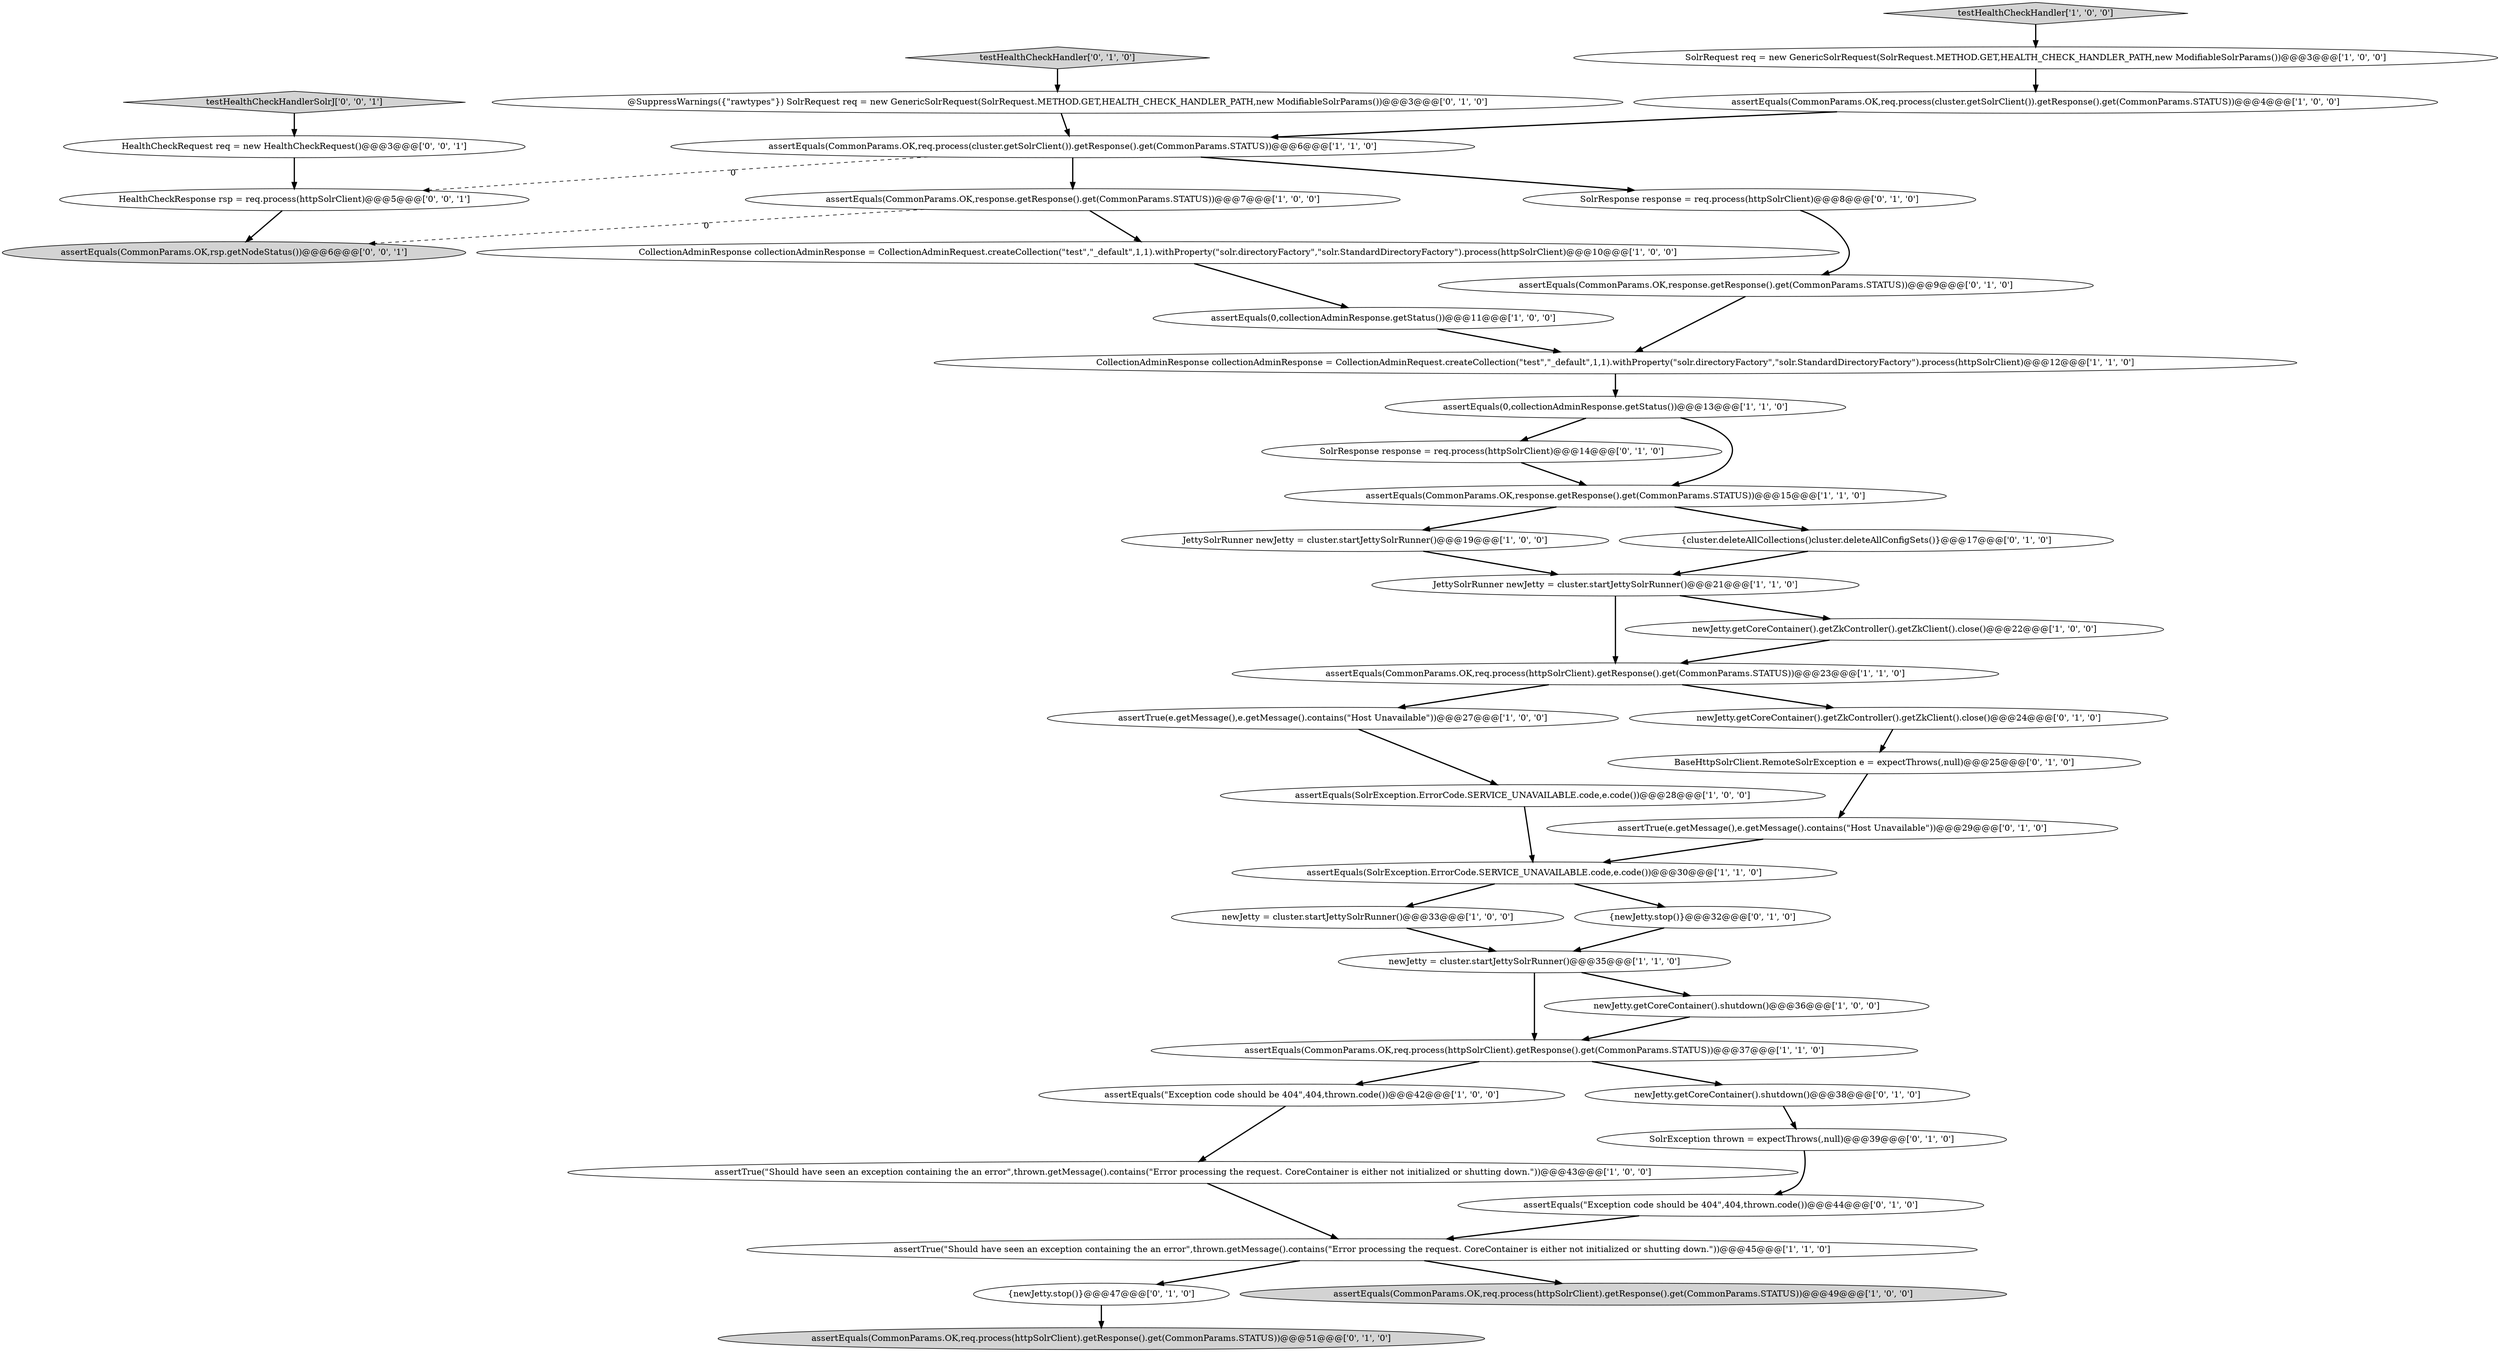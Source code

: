digraph {
32 [style = filled, label = "assertTrue(e.getMessage(),e.getMessage().contains(\"Host Unavailable\"))@@@29@@@['0', '1', '0']", fillcolor = white, shape = ellipse image = "AAA0AAABBB2BBB"];
0 [style = filled, label = "CollectionAdminResponse collectionAdminResponse = CollectionAdminRequest.createCollection(\"test\",\"_default\",1,1).withProperty(\"solr.directoryFactory\",\"solr.StandardDirectoryFactory\").process(httpSolrClient)@@@10@@@['1', '0', '0']", fillcolor = white, shape = ellipse image = "AAA0AAABBB1BBB"];
25 [style = filled, label = "assertEquals(CommonParams.OK,response.getResponse().get(CommonParams.STATUS))@@@9@@@['0', '1', '0']", fillcolor = white, shape = ellipse image = "AAA0AAABBB2BBB"];
27 [style = filled, label = "assertEquals(\"Exception code should be 404\",404,thrown.code())@@@44@@@['0', '1', '0']", fillcolor = white, shape = ellipse image = "AAA0AAABBB2BBB"];
30 [style = filled, label = "BaseHttpSolrClient.RemoteSolrException e = expectThrows(,null)@@@25@@@['0', '1', '0']", fillcolor = white, shape = ellipse image = "AAA0AAABBB2BBB"];
43 [style = filled, label = "testHealthCheckHandlerSolrJ['0', '0', '1']", fillcolor = lightgray, shape = diamond image = "AAA0AAABBB3BBB"];
4 [style = filled, label = "assertTrue(\"Should have seen an exception containing the an error\",thrown.getMessage().contains(\"Error processing the request. CoreContainer is either not initialized or shutting down.\"))@@@43@@@['1', '0', '0']", fillcolor = white, shape = ellipse image = "AAA0AAABBB1BBB"];
12 [style = filled, label = "testHealthCheckHandler['1', '0', '0']", fillcolor = lightgray, shape = diamond image = "AAA0AAABBB1BBB"];
9 [style = filled, label = "assertEquals(CommonParams.OK,req.process(httpSolrClient).getResponse().get(CommonParams.STATUS))@@@23@@@['1', '1', '0']", fillcolor = white, shape = ellipse image = "AAA0AAABBB1BBB"];
6 [style = filled, label = "assertTrue(e.getMessage(),e.getMessage().contains(\"Host Unavailable\"))@@@27@@@['1', '0', '0']", fillcolor = white, shape = ellipse image = "AAA0AAABBB1BBB"];
15 [style = filled, label = "assertEquals(\"Exception code should be 404\",404,thrown.code())@@@42@@@['1', '0', '0']", fillcolor = white, shape = ellipse image = "AAA0AAABBB1BBB"];
20 [style = filled, label = "newJetty.getCoreContainer().getZkController().getZkClient().close()@@@22@@@['1', '0', '0']", fillcolor = white, shape = ellipse image = "AAA0AAABBB1BBB"];
23 [style = filled, label = "assertEquals(CommonParams.OK,req.process(cluster.getSolrClient()).getResponse().get(CommonParams.STATUS))@@@6@@@['1', '1', '0']", fillcolor = white, shape = ellipse image = "AAA0AAABBB1BBB"];
11 [style = filled, label = "assertEquals(0,collectionAdminResponse.getStatus())@@@11@@@['1', '0', '0']", fillcolor = white, shape = ellipse image = "AAA0AAABBB1BBB"];
33 [style = filled, label = "SolrResponse response = req.process(httpSolrClient)@@@14@@@['0', '1', '0']", fillcolor = white, shape = ellipse image = "AAA0AAABBB2BBB"];
39 [style = filled, label = "assertEquals(CommonParams.OK,req.process(httpSolrClient).getResponse().get(CommonParams.STATUS))@@@51@@@['0', '1', '0']", fillcolor = lightgray, shape = ellipse image = "AAA0AAABBB2BBB"];
13 [style = filled, label = "assertEquals(CommonParams.OK,req.process(httpSolrClient).getResponse().get(CommonParams.STATUS))@@@37@@@['1', '1', '0']", fillcolor = white, shape = ellipse image = "AAA0AAABBB1BBB"];
5 [style = filled, label = "assertEquals(CommonParams.OK,response.getResponse().get(CommonParams.STATUS))@@@7@@@['1', '0', '0']", fillcolor = white, shape = ellipse image = "AAA0AAABBB1BBB"];
22 [style = filled, label = "JettySolrRunner newJetty = cluster.startJettySolrRunner()@@@21@@@['1', '1', '0']", fillcolor = white, shape = ellipse image = "AAA0AAABBB1BBB"];
40 [style = filled, label = "HealthCheckResponse rsp = req.process(httpSolrClient)@@@5@@@['0', '0', '1']", fillcolor = white, shape = ellipse image = "AAA0AAABBB3BBB"];
41 [style = filled, label = "HealthCheckRequest req = new HealthCheckRequest()@@@3@@@['0', '0', '1']", fillcolor = white, shape = ellipse image = "AAA0AAABBB3BBB"];
28 [style = filled, label = "{newJetty.stop()}@@@47@@@['0', '1', '0']", fillcolor = white, shape = ellipse image = "AAA0AAABBB2BBB"];
18 [style = filled, label = "assertEquals(SolrException.ErrorCode.SERVICE_UNAVAILABLE.code,e.code())@@@28@@@['1', '0', '0']", fillcolor = white, shape = ellipse image = "AAA0AAABBB1BBB"];
21 [style = filled, label = "CollectionAdminResponse collectionAdminResponse = CollectionAdminRequest.createCollection(\"test\",\"_default\",1,1).withProperty(\"solr.directoryFactory\",\"solr.StandardDirectoryFactory\").process(httpSolrClient)@@@12@@@['1', '1', '0']", fillcolor = white, shape = ellipse image = "AAA0AAABBB1BBB"];
36 [style = filled, label = "SolrException thrown = expectThrows(,null)@@@39@@@['0', '1', '0']", fillcolor = white, shape = ellipse image = "AAA0AAABBB2BBB"];
8 [style = filled, label = "assertEquals(CommonParams.OK,response.getResponse().get(CommonParams.STATUS))@@@15@@@['1', '1', '0']", fillcolor = white, shape = ellipse image = "AAA0AAABBB1BBB"];
16 [style = filled, label = "newJetty.getCoreContainer().shutdown()@@@36@@@['1', '0', '0']", fillcolor = white, shape = ellipse image = "AAA0AAABBB1BBB"];
34 [style = filled, label = "@SuppressWarnings({\"rawtypes\"}) SolrRequest req = new GenericSolrRequest(SolrRequest.METHOD.GET,HEALTH_CHECK_HANDLER_PATH,new ModifiableSolrParams())@@@3@@@['0', '1', '0']", fillcolor = white, shape = ellipse image = "AAA0AAABBB2BBB"];
17 [style = filled, label = "JettySolrRunner newJetty = cluster.startJettySolrRunner()@@@19@@@['1', '0', '0']", fillcolor = white, shape = ellipse image = "AAA0AAABBB1BBB"];
31 [style = filled, label = "newJetty.getCoreContainer().shutdown()@@@38@@@['0', '1', '0']", fillcolor = white, shape = ellipse image = "AAA0AAABBB2BBB"];
42 [style = filled, label = "assertEquals(CommonParams.OK,rsp.getNodeStatus())@@@6@@@['0', '0', '1']", fillcolor = lightgray, shape = ellipse image = "AAA0AAABBB3BBB"];
38 [style = filled, label = "newJetty.getCoreContainer().getZkController().getZkClient().close()@@@24@@@['0', '1', '0']", fillcolor = white, shape = ellipse image = "AAA0AAABBB2BBB"];
3 [style = filled, label = "assertEquals(SolrException.ErrorCode.SERVICE_UNAVAILABLE.code,e.code())@@@30@@@['1', '1', '0']", fillcolor = white, shape = ellipse image = "AAA0AAABBB1BBB"];
1 [style = filled, label = "newJetty = cluster.startJettySolrRunner()@@@33@@@['1', '0', '0']", fillcolor = white, shape = ellipse image = "AAA0AAABBB1BBB"];
14 [style = filled, label = "assertTrue(\"Should have seen an exception containing the an error\",thrown.getMessage().contains(\"Error processing the request. CoreContainer is either not initialized or shutting down.\"))@@@45@@@['1', '1', '0']", fillcolor = white, shape = ellipse image = "AAA0AAABBB1BBB"];
37 [style = filled, label = "{cluster.deleteAllCollections()cluster.deleteAllConfigSets()}@@@17@@@['0', '1', '0']", fillcolor = white, shape = ellipse image = "AAA0AAABBB2BBB"];
35 [style = filled, label = "SolrResponse response = req.process(httpSolrClient)@@@8@@@['0', '1', '0']", fillcolor = white, shape = ellipse image = "AAA0AAABBB2BBB"];
29 [style = filled, label = "testHealthCheckHandler['0', '1', '0']", fillcolor = lightgray, shape = diamond image = "AAA0AAABBB2BBB"];
7 [style = filled, label = "assertEquals(CommonParams.OK,req.process(cluster.getSolrClient()).getResponse().get(CommonParams.STATUS))@@@4@@@['1', '0', '0']", fillcolor = white, shape = ellipse image = "AAA0AAABBB1BBB"];
10 [style = filled, label = "newJetty = cluster.startJettySolrRunner()@@@35@@@['1', '1', '0']", fillcolor = white, shape = ellipse image = "AAA0AAABBB1BBB"];
19 [style = filled, label = "assertEquals(0,collectionAdminResponse.getStatus())@@@13@@@['1', '1', '0']", fillcolor = white, shape = ellipse image = "AAA0AAABBB1BBB"];
26 [style = filled, label = "{newJetty.stop()}@@@32@@@['0', '1', '0']", fillcolor = white, shape = ellipse image = "AAA0AAABBB2BBB"];
2 [style = filled, label = "SolrRequest req = new GenericSolrRequest(SolrRequest.METHOD.GET,HEALTH_CHECK_HANDLER_PATH,new ModifiableSolrParams())@@@3@@@['1', '0', '0']", fillcolor = white, shape = ellipse image = "AAA0AAABBB1BBB"];
24 [style = filled, label = "assertEquals(CommonParams.OK,req.process(httpSolrClient).getResponse().get(CommonParams.STATUS))@@@49@@@['1', '0', '0']", fillcolor = lightgray, shape = ellipse image = "AAA0AAABBB1BBB"];
10->16 [style = bold, label=""];
18->3 [style = bold, label=""];
7->23 [style = bold, label=""];
33->8 [style = bold, label=""];
27->14 [style = bold, label=""];
5->42 [style = dashed, label="0"];
6->18 [style = bold, label=""];
13->15 [style = bold, label=""];
36->27 [style = bold, label=""];
41->40 [style = bold, label=""];
40->42 [style = bold, label=""];
11->21 [style = bold, label=""];
1->10 [style = bold, label=""];
3->26 [style = bold, label=""];
2->7 [style = bold, label=""];
12->2 [style = bold, label=""];
19->8 [style = bold, label=""];
15->4 [style = bold, label=""];
34->23 [style = bold, label=""];
8->37 [style = bold, label=""];
13->31 [style = bold, label=""];
14->24 [style = bold, label=""];
26->10 [style = bold, label=""];
22->20 [style = bold, label=""];
8->17 [style = bold, label=""];
16->13 [style = bold, label=""];
22->9 [style = bold, label=""];
0->11 [style = bold, label=""];
19->33 [style = bold, label=""];
3->1 [style = bold, label=""];
9->6 [style = bold, label=""];
38->30 [style = bold, label=""];
14->28 [style = bold, label=""];
25->21 [style = bold, label=""];
43->41 [style = bold, label=""];
29->34 [style = bold, label=""];
23->35 [style = bold, label=""];
5->0 [style = bold, label=""];
21->19 [style = bold, label=""];
10->13 [style = bold, label=""];
28->39 [style = bold, label=""];
30->32 [style = bold, label=""];
23->5 [style = bold, label=""];
32->3 [style = bold, label=""];
4->14 [style = bold, label=""];
23->40 [style = dashed, label="0"];
35->25 [style = bold, label=""];
37->22 [style = bold, label=""];
17->22 [style = bold, label=""];
20->9 [style = bold, label=""];
31->36 [style = bold, label=""];
9->38 [style = bold, label=""];
}

